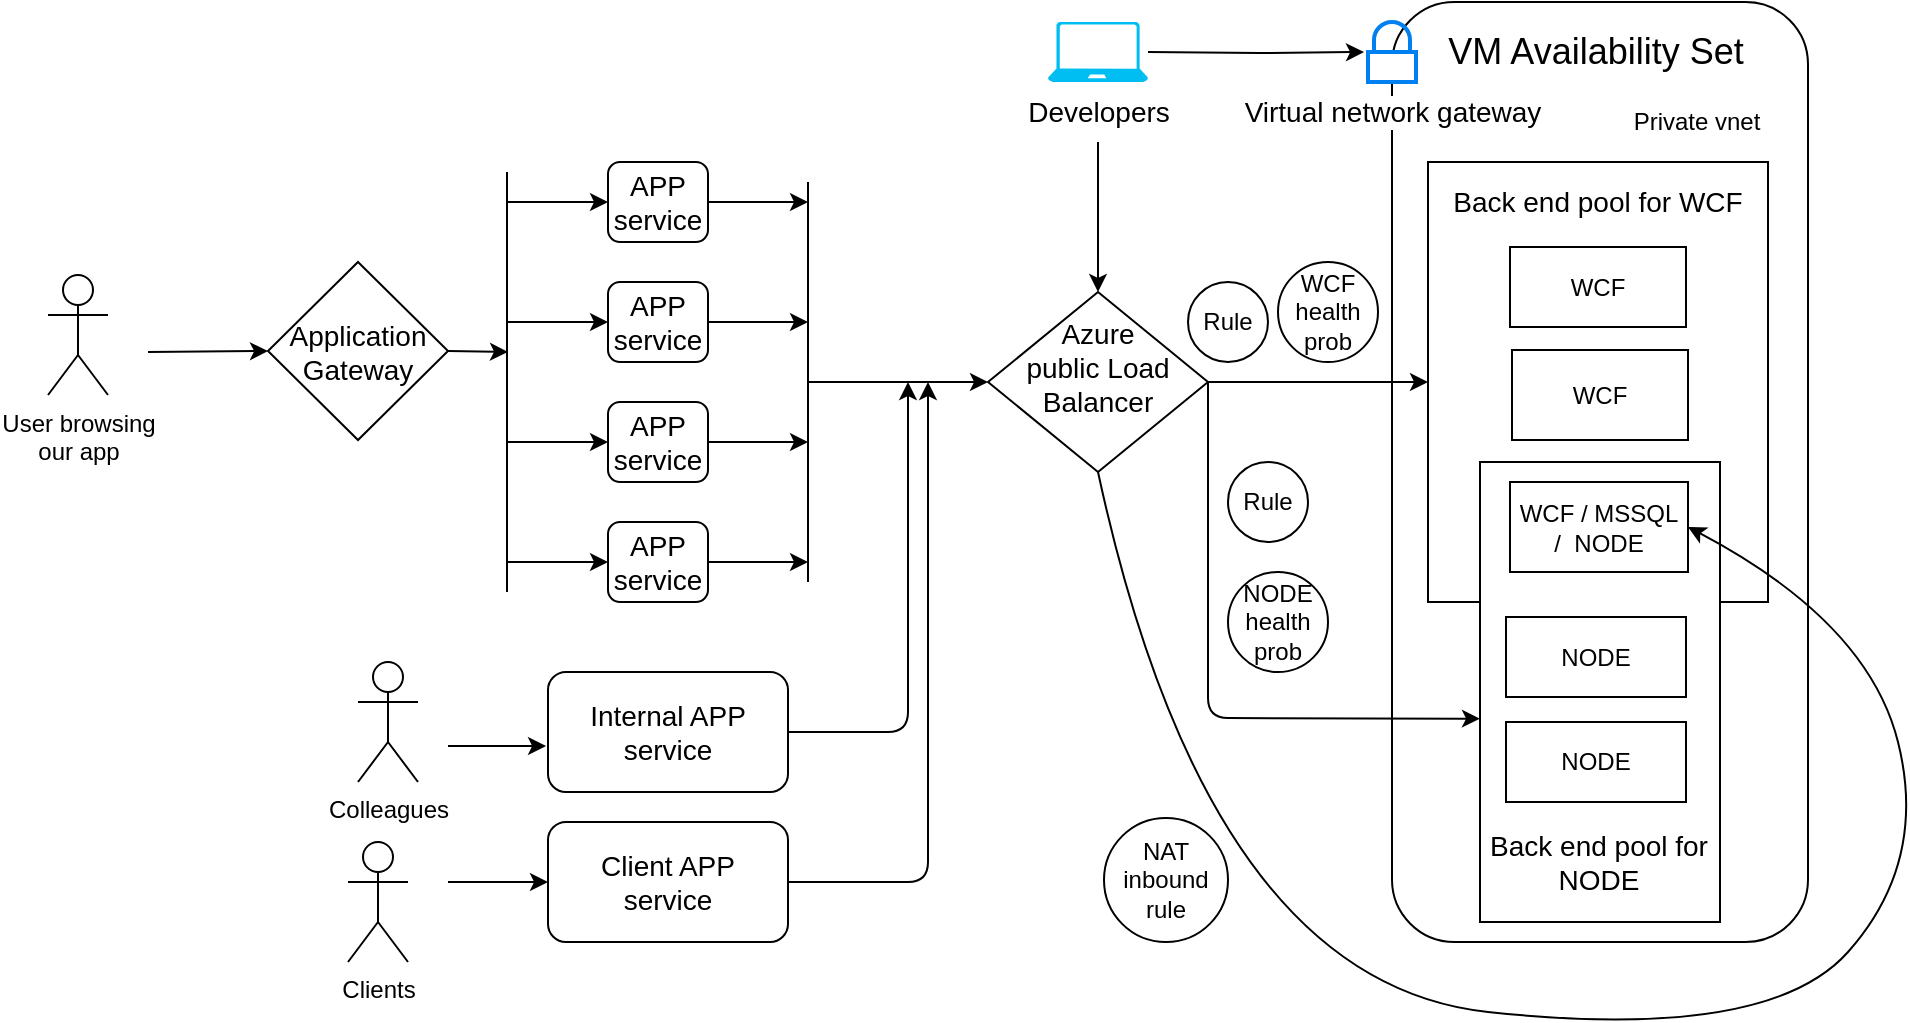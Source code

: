 <mxfile version="12.1.3" type="device" pages="1"><diagram id="4-NvqyY5ikhNqTl01B7G" name="Page-1"><mxGraphModel dx="2258" dy="546" grid="1" gridSize="10" guides="1" tooltips="1" connect="1" arrows="1" fold="1" page="1" pageScale="1" pageWidth="850" pageHeight="1100" math="0" shadow="0"><root><mxCell id="0"/><mxCell id="1" parent="0"/><mxCell id="CHo0sEgMU1k5Jky6xAy0-91" value="" style="rounded=1;whiteSpace=wrap;html=1;" parent="1" vertex="1"><mxGeometry x="422" y="110" width="208" height="470" as="geometry"/></mxCell><mxCell id="CHo0sEgMU1k5Jky6xAy0-9" value="" style="rounded=0;whiteSpace=wrap;html=1;" parent="1" vertex="1"><mxGeometry x="440" y="190" width="170" height="220" as="geometry"/></mxCell><mxCell id="CHo0sEgMU1k5Jky6xAy0-12" value="" style="rounded=0;whiteSpace=wrap;html=1;" parent="1" vertex="1"><mxGeometry x="466" y="340" width="120" height="230" as="geometry"/></mxCell><mxCell id="CHo0sEgMU1k5Jky6xAy0-2" value="&lt;font style=&quot;font-size: 18px&quot;&gt;VM Availability Set&lt;/font&gt;" style="text;html=1;strokeColor=none;fillColor=none;align=center;verticalAlign=middle;whiteSpace=wrap;rounded=0;" parent="1" vertex="1"><mxGeometry x="419" y="120" width="210" height="30" as="geometry"/></mxCell><mxCell id="CHo0sEgMU1k5Jky6xAy0-3" value="WCF" style="rounded=0;whiteSpace=wrap;html=1;" parent="1" vertex="1"><mxGeometry x="481" y="232.5" width="88" height="40" as="geometry"/></mxCell><mxCell id="CHo0sEgMU1k5Jky6xAy0-4" value="WCF" style="rounded=0;whiteSpace=wrap;html=1;" parent="1" vertex="1"><mxGeometry x="482" y="284" width="88" height="45" as="geometry"/></mxCell><mxCell id="CHo0sEgMU1k5Jky6xAy0-6" value="WCF / MSSQL /&amp;nbsp; NODE" style="rounded=0;whiteSpace=wrap;html=1;" parent="1" vertex="1"><mxGeometry x="481" y="350" width="89" height="45" as="geometry"/></mxCell><mxCell id="CHo0sEgMU1k5Jky6xAy0-10" style="edgeStyle=orthogonalEdgeStyle;rounded=0;orthogonalLoop=1;jettySize=auto;html=1;exitX=0.5;exitY=1;exitDx=0;exitDy=0;" parent="1" source="CHo0sEgMU1k5Jky6xAy0-9" target="CHo0sEgMU1k5Jky6xAy0-9" edge="1"><mxGeometry relative="1" as="geometry"/></mxCell><mxCell id="CHo0sEgMU1k5Jky6xAy0-11" value="&lt;font style=&quot;font-size: 14px&quot;&gt;Back end pool for WCF&lt;/font&gt;" style="text;html=1;strokeColor=none;fillColor=none;align=center;verticalAlign=middle;whiteSpace=wrap;rounded=0;" parent="1" vertex="1"><mxGeometry x="440" y="200" width="170" height="20" as="geometry"/></mxCell><mxCell id="CHo0sEgMU1k5Jky6xAy0-13" value="NODE" style="rounded=0;whiteSpace=wrap;html=1;" parent="1" vertex="1"><mxGeometry x="479" y="417.5" width="90" height="40" as="geometry"/></mxCell><mxCell id="CHo0sEgMU1k5Jky6xAy0-14" value="&lt;font style=&quot;font-size: 14px&quot;&gt;Back end pool for NODE&lt;/font&gt;" style="text;html=1;strokeColor=none;fillColor=none;align=center;verticalAlign=middle;whiteSpace=wrap;rounded=0;" parent="1" vertex="1"><mxGeometry x="470" y="520" width="111" height="40" as="geometry"/></mxCell><mxCell id="CHo0sEgMU1k5Jky6xAy0-15" value="&lt;div&gt;&lt;font style=&quot;font-size: 14px&quot;&gt;Azure &lt;br&gt;&lt;/font&gt;&lt;/div&gt;&lt;div&gt;&lt;font style=&quot;font-size: 14px&quot;&gt;public Load &lt;br&gt;&lt;/font&gt;&lt;/div&gt;&lt;div&gt;&lt;font style=&quot;font-size: 14px&quot;&gt;Balancer&lt;br&gt;&lt;/font&gt;&lt;/div&gt;&lt;div&gt;&lt;br&gt;&lt;/div&gt;" style="rhombus;whiteSpace=wrap;html=1;" parent="1" vertex="1"><mxGeometry x="220" y="255" width="110" height="90" as="geometry"/></mxCell><mxCell id="CHo0sEgMU1k5Jky6xAy0-16" value="" style="endArrow=classic;html=1;exitX=1;exitY=0.5;exitDx=0;exitDy=0;" parent="1" source="CHo0sEgMU1k5Jky6xAy0-15" target="CHo0sEgMU1k5Jky6xAy0-9" edge="1"><mxGeometry width="50" height="50" relative="1" as="geometry"><mxPoint x="330" y="280" as="sourcePoint"/><mxPoint x="380" y="230" as="targetPoint"/></mxGeometry></mxCell><mxCell id="CHo0sEgMU1k5Jky6xAy0-17" value="NODE" style="rounded=0;whiteSpace=wrap;html=1;" parent="1" vertex="1"><mxGeometry x="479" y="470" width="90" height="40" as="geometry"/></mxCell><mxCell id="CHo0sEgMU1k5Jky6xAy0-18" value="WCF health prob" style="ellipse;whiteSpace=wrap;html=1;aspect=fixed;" parent="1" vertex="1"><mxGeometry x="365" y="240" width="50" height="50" as="geometry"/></mxCell><mxCell id="CHo0sEgMU1k5Jky6xAy0-19" value="Rule" style="ellipse;whiteSpace=wrap;html=1;aspect=fixed;" parent="1" vertex="1"><mxGeometry x="320" y="250" width="40" height="40" as="geometry"/></mxCell><mxCell id="CHo0sEgMU1k5Jky6xAy0-20" value="" style="endArrow=classic;html=1;exitX=1;exitY=0.5;exitDx=0;exitDy=0;entryX=0;entryY=0.558;entryDx=0;entryDy=0;entryPerimeter=0;" parent="1" source="CHo0sEgMU1k5Jky6xAy0-15" target="CHo0sEgMU1k5Jky6xAy0-12" edge="1"><mxGeometry width="50" height="50" relative="1" as="geometry"><mxPoint x="310" y="490" as="sourcePoint"/><mxPoint x="360" y="440" as="targetPoint"/><Array as="points"><mxPoint x="330" y="468"/></Array></mxGeometry></mxCell><mxCell id="CHo0sEgMU1k5Jky6xAy0-21" value="Rule" style="ellipse;whiteSpace=wrap;html=1;aspect=fixed;" parent="1" vertex="1"><mxGeometry x="340" y="340" width="40" height="40" as="geometry"/></mxCell><mxCell id="CHo0sEgMU1k5Jky6xAy0-22" value="NODE health prob" style="ellipse;whiteSpace=wrap;html=1;aspect=fixed;" parent="1" vertex="1"><mxGeometry x="340" y="395" width="50" height="50" as="geometry"/></mxCell><mxCell id="CHo0sEgMU1k5Jky6xAy0-23" value="" style="curved=1;endArrow=classic;html=1;exitX=0.5;exitY=1;exitDx=0;exitDy=0;entryX=1;entryY=0.5;entryDx=0;entryDy=0;" parent="1" source="CHo0sEgMU1k5Jky6xAy0-15" target="CHo0sEgMU1k5Jky6xAy0-6" edge="1"><mxGeometry width="50" height="50" relative="1" as="geometry"><mxPoint x="210" y="650" as="sourcePoint"/><mxPoint x="760" y="430" as="targetPoint"/><Array as="points"><mxPoint x="330" y="600"/><mxPoint x="610" y="630"/><mxPoint x="690" y="540"/><mxPoint x="660" y="420"/></Array></mxGeometry></mxCell><mxCell id="CHo0sEgMU1k5Jky6xAy0-24" value="&lt;div&gt;NAT inbound&lt;/div&gt;&lt;div&gt;rule&lt;br&gt;&lt;/div&gt;" style="ellipse;whiteSpace=wrap;html=1;aspect=fixed;" parent="1" vertex="1"><mxGeometry x="278" y="518" width="62" height="62" as="geometry"/></mxCell><mxCell id="CHo0sEgMU1k5Jky6xAy0-25" value="Private vnet" style="text;html=1;strokeColor=none;fillColor=none;align=center;verticalAlign=middle;whiteSpace=wrap;rounded=0;" parent="1" vertex="1"><mxGeometry x="540" y="160" width="69" height="20" as="geometry"/></mxCell><mxCell id="CHo0sEgMU1k5Jky6xAy0-26" value="&lt;font style=&quot;font-size: 14px&quot;&gt;APP service&lt;/font&gt;" style="rounded=1;whiteSpace=wrap;html=1;" parent="1" vertex="1"><mxGeometry x="30" y="310" width="50" height="40" as="geometry"/></mxCell><mxCell id="CHo0sEgMU1k5Jky6xAy0-27" value="" style="endArrow=classic;html=1;" parent="1" target="CHo0sEgMU1k5Jky6xAy0-15" edge="1"><mxGeometry width="50" height="50" relative="1" as="geometry"><mxPoint x="130" y="300" as="sourcePoint"/><mxPoint x="110" y="270" as="targetPoint"/></mxGeometry></mxCell><mxCell id="CHo0sEgMU1k5Jky6xAy0-28" value="&lt;font style=&quot;font-size: 14px&quot;&gt;APP service&lt;/font&gt;" style="rounded=1;whiteSpace=wrap;html=1;" parent="1" vertex="1"><mxGeometry x="30" y="250" width="50" height="40" as="geometry"/></mxCell><mxCell id="CHo0sEgMU1k5Jky6xAy0-29" value="&lt;font style=&quot;font-size: 14px&quot;&gt;APP service&lt;/font&gt;" style="rounded=1;whiteSpace=wrap;html=1;" parent="1" vertex="1"><mxGeometry x="30" y="190" width="50" height="40" as="geometry"/></mxCell><mxCell id="CHo0sEgMU1k5Jky6xAy0-30" value="&lt;font style=&quot;font-size: 14px&quot;&gt;APP service&lt;/font&gt;" style="rounded=1;whiteSpace=wrap;html=1;" parent="1" vertex="1"><mxGeometry x="30" y="370" width="50" height="40" as="geometry"/></mxCell><mxCell id="CHo0sEgMU1k5Jky6xAy0-31" value="" style="endArrow=none;html=1;" parent="1" edge="1"><mxGeometry width="50" height="50" relative="1" as="geometry"><mxPoint x="130" y="400" as="sourcePoint"/><mxPoint x="130" y="200" as="targetPoint"/></mxGeometry></mxCell><mxCell id="CHo0sEgMU1k5Jky6xAy0-34" value="" style="endArrow=classic;html=1;exitX=1;exitY=0.5;exitDx=0;exitDy=0;" parent="1" source="CHo0sEgMU1k5Jky6xAy0-28" edge="1"><mxGeometry width="50" height="50" relative="1" as="geometry"><mxPoint x="70" y="300" as="sourcePoint"/><mxPoint x="130" y="270" as="targetPoint"/></mxGeometry></mxCell><mxCell id="CHo0sEgMU1k5Jky6xAy0-35" value="" style="endArrow=classic;html=1;exitX=1;exitY=0.5;exitDx=0;exitDy=0;" parent="1" source="CHo0sEgMU1k5Jky6xAy0-29" edge="1"><mxGeometry width="50" height="50" relative="1" as="geometry"><mxPoint x="70" y="240" as="sourcePoint"/><mxPoint x="130" y="210" as="targetPoint"/></mxGeometry></mxCell><mxCell id="CHo0sEgMU1k5Jky6xAy0-37" value="" style="endArrow=classic;html=1;exitX=1;exitY=0.5;exitDx=0;exitDy=0;" parent="1" source="CHo0sEgMU1k5Jky6xAy0-26" edge="1"><mxGeometry width="50" height="50" relative="1" as="geometry"><mxPoint x="70" y="280" as="sourcePoint"/><mxPoint x="130" y="330" as="targetPoint"/></mxGeometry></mxCell><mxCell id="CHo0sEgMU1k5Jky6xAy0-38" value="" style="endArrow=classic;html=1;exitX=1;exitY=0.5;exitDx=0;exitDy=0;" parent="1" source="CHo0sEgMU1k5Jky6xAy0-30" edge="1"><mxGeometry width="50" height="50" relative="1" as="geometry"><mxPoint x="10" y="700" as="sourcePoint"/><mxPoint x="130" y="390" as="targetPoint"/></mxGeometry></mxCell><mxCell id="CHo0sEgMU1k5Jky6xAy0-39" value="&lt;font style=&quot;font-size: 14px&quot;&gt;Application Gateway&lt;/font&gt;" style="rhombus;whiteSpace=wrap;html=1;" parent="1" vertex="1"><mxGeometry x="-140" y="240" width="90" height="89" as="geometry"/></mxCell><mxCell id="CHo0sEgMU1k5Jky6xAy0-40" value="" style="endArrow=none;html=1;" parent="1" edge="1"><mxGeometry width="50" height="50" relative="1" as="geometry"><mxPoint x="-20.5" y="405" as="sourcePoint"/><mxPoint x="-20.5" y="195" as="targetPoint"/></mxGeometry></mxCell><mxCell id="CHo0sEgMU1k5Jky6xAy0-41" value="" style="endArrow=classic;html=1;exitX=1;exitY=0.5;exitDx=0;exitDy=0;" parent="1" source="CHo0sEgMU1k5Jky6xAy0-39" edge="1"><mxGeometry width="50" height="50" relative="1" as="geometry"><mxPoint x="-140" y="700" as="sourcePoint"/><mxPoint x="-20" y="285" as="targetPoint"/></mxGeometry></mxCell><mxCell id="CHo0sEgMU1k5Jky6xAy0-42" value="" style="endArrow=classic;html=1;exitX=1;exitY=0.5;exitDx=0;exitDy=0;entryX=0;entryY=0.5;entryDx=0;entryDy=0;" parent="1" target="CHo0sEgMU1k5Jky6xAy0-29" edge="1"><mxGeometry width="50" height="50" relative="1" as="geometry"><mxPoint x="-20" y="210" as="sourcePoint"/><mxPoint x="10" y="210" as="targetPoint"/></mxGeometry></mxCell><mxCell id="CHo0sEgMU1k5Jky6xAy0-45" value="" style="endArrow=classic;html=1;" parent="1" target="CHo0sEgMU1k5Jky6xAy0-28" edge="1"><mxGeometry width="50" height="50" relative="1" as="geometry"><mxPoint x="-20" y="270" as="sourcePoint"/><mxPoint x="20" y="220" as="targetPoint"/></mxGeometry></mxCell><mxCell id="CHo0sEgMU1k5Jky6xAy0-46" value="" style="endArrow=classic;html=1;entryX=0;entryY=0.5;entryDx=0;entryDy=0;" parent="1" target="CHo0sEgMU1k5Jky6xAy0-26" edge="1"><mxGeometry width="50" height="50" relative="1" as="geometry"><mxPoint x="-20" y="330" as="sourcePoint"/><mxPoint x="30" y="230" as="targetPoint"/></mxGeometry></mxCell><mxCell id="CHo0sEgMU1k5Jky6xAy0-47" value="" style="endArrow=classic;html=1;" parent="1" target="CHo0sEgMU1k5Jky6xAy0-30" edge="1"><mxGeometry width="50" height="50" relative="1" as="geometry"><mxPoint x="-20" y="390" as="sourcePoint"/><mxPoint x="40" y="240" as="targetPoint"/></mxGeometry></mxCell><mxCell id="CHo0sEgMU1k5Jky6xAy0-48" value="&lt;font style=&quot;font-size: 14px&quot;&gt;Internal APP service&lt;/font&gt;" style="rounded=1;whiteSpace=wrap;html=1;" parent="1" vertex="1"><mxGeometry y="445" width="120" height="60" as="geometry"/></mxCell><mxCell id="CHo0sEgMU1k5Jky6xAy0-49" value="&lt;div&gt;&lt;font style=&quot;font-size: 14px&quot;&gt;Client APP &lt;br&gt;&lt;/font&gt;&lt;/div&gt;&lt;div&gt;&lt;font style=&quot;font-size: 14px&quot;&gt;service&lt;/font&gt;&lt;/div&gt;" style="rounded=1;whiteSpace=wrap;html=1;" parent="1" vertex="1"><mxGeometry y="520" width="120" height="60" as="geometry"/></mxCell><mxCell id="CHo0sEgMU1k5Jky6xAy0-50" value="" style="endArrow=classic;html=1;exitX=1;exitY=0.5;exitDx=0;exitDy=0;" parent="1" source="CHo0sEgMU1k5Jky6xAy0-48" edge="1"><mxGeometry width="50" height="50" relative="1" as="geometry"><mxPoint x="-140" y="700" as="sourcePoint"/><mxPoint x="180" y="300" as="targetPoint"/><Array as="points"><mxPoint x="180" y="475"/></Array></mxGeometry></mxCell><mxCell id="CHo0sEgMU1k5Jky6xAy0-52" value="" style="endArrow=classic;html=1;exitX=1;exitY=0.5;exitDx=0;exitDy=0;" parent="1" source="CHo0sEgMU1k5Jky6xAy0-49" edge="1"><mxGeometry width="50" height="50" relative="1" as="geometry"><mxPoint x="130" y="485" as="sourcePoint"/><mxPoint x="190" y="300" as="targetPoint"/><Array as="points"><mxPoint x="190" y="550"/></Array></mxGeometry></mxCell><mxCell id="CHo0sEgMU1k5Jky6xAy0-58" value="&lt;div&gt;User browsing &lt;br&gt;&lt;/div&gt;&lt;div&gt;our app&lt;br&gt;&lt;/div&gt;" style="shape=umlActor;verticalLabelPosition=bottom;labelBackgroundColor=#ffffff;verticalAlign=top;html=1;outlineConnect=0;" parent="1" vertex="1"><mxGeometry x="-250" y="246.5" width="30" height="60" as="geometry"/></mxCell><mxCell id="CHo0sEgMU1k5Jky6xAy0-59" value="" style="endArrow=classic;html=1;entryX=0;entryY=0.5;entryDx=0;entryDy=0;" parent="1" target="CHo0sEgMU1k5Jky6xAy0-39" edge="1"><mxGeometry width="50" height="50" relative="1" as="geometry"><mxPoint x="-200" y="285" as="sourcePoint"/><mxPoint x="-200" y="650" as="targetPoint"/></mxGeometry></mxCell><mxCell id="CHo0sEgMU1k5Jky6xAy0-67" value="Colleagues" style="shape=umlActor;verticalLabelPosition=bottom;labelBackgroundColor=#ffffff;verticalAlign=top;html=1;outlineConnect=0;" parent="1" vertex="1"><mxGeometry x="-95" y="440" width="30" height="60" as="geometry"/></mxCell><mxCell id="CHo0sEgMU1k5Jky6xAy0-69" value="" style="endArrow=classic;html=1;entryX=-0.008;entryY=0.617;entryDx=0;entryDy=0;entryPerimeter=0;" parent="1" target="CHo0sEgMU1k5Jky6xAy0-48" edge="1"><mxGeometry width="50" height="50" relative="1" as="geometry"><mxPoint x="-50" y="482" as="sourcePoint"/><mxPoint x="-220" y="650" as="targetPoint"/></mxGeometry></mxCell><mxCell id="CHo0sEgMU1k5Jky6xAy0-70" value="Clients" style="shape=umlActor;verticalLabelPosition=bottom;labelBackgroundColor=#ffffff;verticalAlign=top;html=1;outlineConnect=0;" parent="1" vertex="1"><mxGeometry x="-100" y="530" width="30" height="60" as="geometry"/></mxCell><mxCell id="CHo0sEgMU1k5Jky6xAy0-74" value="" style="endArrow=classic;html=1;entryX=0;entryY=0.5;entryDx=0;entryDy=0;" parent="1" target="CHo0sEgMU1k5Jky6xAy0-49" edge="1"><mxGeometry width="50" height="50" relative="1" as="geometry"><mxPoint x="-50" y="550" as="sourcePoint"/><mxPoint x="9.04" y="492.02" as="targetPoint"/></mxGeometry></mxCell><mxCell id="PdQJwuy1FSc53rujxh9D-3" value="" style="edgeStyle=orthogonalEdgeStyle;rounded=0;orthogonalLoop=1;jettySize=auto;html=1;entryX=-0.083;entryY=0.5;entryDx=0;entryDy=0;entryPerimeter=0;" parent="1" target="CHo0sEgMU1k5Jky6xAy0-77" edge="1"><mxGeometry relative="1" as="geometry"><mxPoint x="375" y="135" as="targetPoint"/><mxPoint x="300" y="135" as="sourcePoint"/></mxGeometry></mxCell><mxCell id="CHo0sEgMU1k5Jky6xAy0-75" value="&lt;font style=&quot;font-size: 14px&quot;&gt;Developers&lt;/font&gt;" style="verticalLabelPosition=bottom;html=1;verticalAlign=top;align=center;strokeColor=none;fillColor=#00BEF2;shape=mxgraph.azure.laptop;pointerEvents=1;" parent="1" vertex="1"><mxGeometry x="250" y="120" width="50" height="30" as="geometry"/></mxCell><mxCell id="CHo0sEgMU1k5Jky6xAy0-77" value="&lt;div&gt;&lt;font style=&quot;font-size: 14px&quot; size=&quot;3&quot;&gt;Virtual network gateway&lt;/font&gt;&lt;/div&gt;" style="html=1;verticalLabelPosition=bottom;align=center;labelBackgroundColor=#ffffff;verticalAlign=top;strokeWidth=2;strokeColor=#0080F0;fillColor=#ffffff;shadow=0;dashed=0;shape=mxgraph.ios7.icons.locked;" parent="1" vertex="1"><mxGeometry x="410" y="120" width="24" height="30" as="geometry"/></mxCell><mxCell id="DKuM_M0-K6a18Ym1BYGk-1" value="" style="endArrow=classic;html=1;entryX=0.5;entryY=0;entryDx=0;entryDy=0;" edge="1" parent="1" target="CHo0sEgMU1k5Jky6xAy0-15"><mxGeometry width="50" height="50" relative="1" as="geometry"><mxPoint x="275" y="180" as="sourcePoint"/><mxPoint x="295" y="175" as="targetPoint"/></mxGeometry></mxCell></root></mxGraphModel></diagram></mxfile>